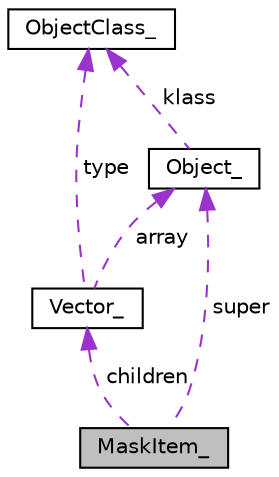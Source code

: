 digraph "MaskItem_"
{
  edge [fontname="Helvetica",fontsize="10",labelfontname="Helvetica",labelfontsize="10"];
  node [fontname="Helvetica",fontsize="10",shape=record];
  Node1 [label="MaskItem_",height=0.2,width=0.4,color="black", fillcolor="grey75", style="filled", fontcolor="black"];
  Node2 -> Node1 [dir="back",color="darkorchid3",fontsize="10",style="dashed",label=" children" ,fontname="Helvetica"];
  Node2 [label="Vector_",height=0.2,width=0.4,color="black", fillcolor="white", style="filled",URL="$structVector__.html"];
  Node3 -> Node2 [dir="back",color="darkorchid3",fontsize="10",style="dashed",label=" type" ,fontname="Helvetica"];
  Node3 [label="ObjectClass_",height=0.2,width=0.4,color="black", fillcolor="white", style="filled",URL="$structObjectClass__.html"];
  Node4 -> Node2 [dir="back",color="darkorchid3",fontsize="10",style="dashed",label=" array" ,fontname="Helvetica"];
  Node4 [label="Object_",height=0.2,width=0.4,color="black", fillcolor="white", style="filled",URL="$structObject__.html"];
  Node3 -> Node4 [dir="back",color="darkorchid3",fontsize="10",style="dashed",label=" klass" ,fontname="Helvetica"];
  Node4 -> Node1 [dir="back",color="darkorchid3",fontsize="10",style="dashed",label=" super" ,fontname="Helvetica"];
}
